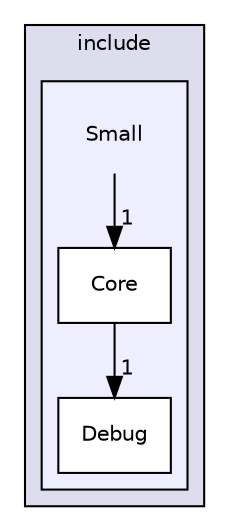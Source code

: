 digraph "include/Small" {
  compound=true
  node [ fontsize="10", fontname="Helvetica"];
  edge [ labelfontsize="10", labelfontname="Helvetica"];
  subgraph clusterdir_8e4a18c814930dece8feb93b1f20a8ba {
    graph [ bgcolor="#ddddee", pencolor="black", label="include" fontname="Helvetica", fontsize="10", URL="dir_8e4a18c814930dece8feb93b1f20a8ba.html"]
  subgraph clusterdir_bccf9de9576cfd43a752576f669ec707 {
    graph [ bgcolor="#eeeeff", pencolor="black", label="" URL="dir_bccf9de9576cfd43a752576f669ec707.html"];
    dir_bccf9de9576cfd43a752576f669ec707 [shape=plaintext label="Small"];
    dir_28fb12f25184f93ef1999017e259726d [shape=box label="Core" color="black" fillcolor="white" style="filled" URL="dir_28fb12f25184f93ef1999017e259726d.html"];
    dir_7f4e8556346902d5437514d20633b51f [shape=box label="Debug" color="black" fillcolor="white" style="filled" URL="dir_7f4e8556346902d5437514d20633b51f.html"];
  }
  }
  dir_bccf9de9576cfd43a752576f669ec707->dir_28fb12f25184f93ef1999017e259726d [headlabel="1", labeldistance=1.5 headhref="dir_000001_000002.html"];
  dir_28fb12f25184f93ef1999017e259726d->dir_7f4e8556346902d5437514d20633b51f [headlabel="1", labeldistance=1.5 headhref="dir_000002_000003.html"];
}
